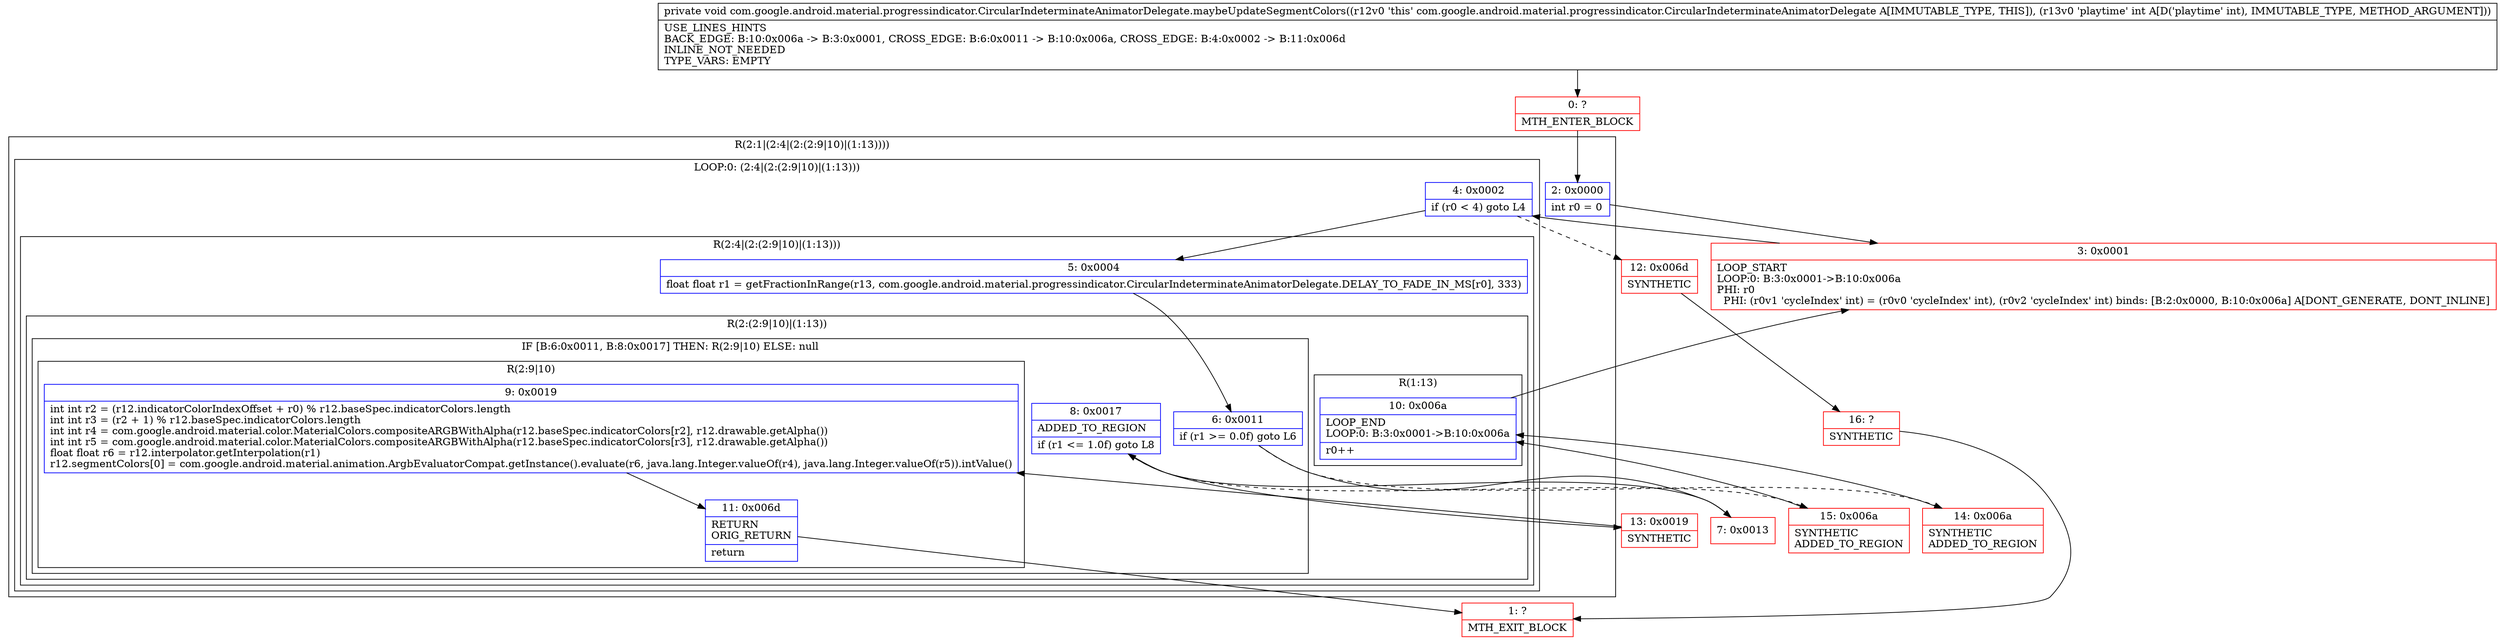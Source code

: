 digraph "CFG forcom.google.android.material.progressindicator.CircularIndeterminateAnimatorDelegate.maybeUpdateSegmentColors(I)V" {
subgraph cluster_Region_1078955871 {
label = "R(2:1|(2:4|(2:(2:9|10)|(1:13))))";
node [shape=record,color=blue];
Node_2 [shape=record,label="{2\:\ 0x0000|int r0 = 0\l}"];
subgraph cluster_LoopRegion_1661625213 {
label = "LOOP:0: (2:4|(2:(2:9|10)|(1:13)))";
node [shape=record,color=blue];
Node_4 [shape=record,label="{4\:\ 0x0002|if (r0 \< 4) goto L4\l}"];
subgraph cluster_Region_530068213 {
label = "R(2:4|(2:(2:9|10)|(1:13)))";
node [shape=record,color=blue];
Node_5 [shape=record,label="{5\:\ 0x0004|float float r1 = getFractionInRange(r13, com.google.android.material.progressindicator.CircularIndeterminateAnimatorDelegate.DELAY_TO_FADE_IN_MS[r0], 333)\l}"];
subgraph cluster_Region_1580004858 {
label = "R(2:(2:9|10)|(1:13))";
node [shape=record,color=blue];
subgraph cluster_IfRegion_321973674 {
label = "IF [B:6:0x0011, B:8:0x0017] THEN: R(2:9|10) ELSE: null";
node [shape=record,color=blue];
Node_6 [shape=record,label="{6\:\ 0x0011|if (r1 \>= 0.0f) goto L6\l}"];
Node_8 [shape=record,label="{8\:\ 0x0017|ADDED_TO_REGION\l|if (r1 \<= 1.0f) goto L8\l}"];
subgraph cluster_Region_596730670 {
label = "R(2:9|10)";
node [shape=record,color=blue];
Node_9 [shape=record,label="{9\:\ 0x0019|int int r2 = (r12.indicatorColorIndexOffset + r0) % r12.baseSpec.indicatorColors.length\lint int r3 = (r2 + 1) % r12.baseSpec.indicatorColors.length\lint int r4 = com.google.android.material.color.MaterialColors.compositeARGBWithAlpha(r12.baseSpec.indicatorColors[r2], r12.drawable.getAlpha())\lint int r5 = com.google.android.material.color.MaterialColors.compositeARGBWithAlpha(r12.baseSpec.indicatorColors[r3], r12.drawable.getAlpha())\lfloat float r6 = r12.interpolator.getInterpolation(r1)\lr12.segmentColors[0] = com.google.android.material.animation.ArgbEvaluatorCompat.getInstance().evaluate(r6, java.lang.Integer.valueOf(r4), java.lang.Integer.valueOf(r5)).intValue()\l}"];
Node_11 [shape=record,label="{11\:\ 0x006d|RETURN\lORIG_RETURN\l|return\l}"];
}
}
subgraph cluster_Region_836316499 {
label = "R(1:13)";
node [shape=record,color=blue];
Node_10 [shape=record,label="{10\:\ 0x006a|LOOP_END\lLOOP:0: B:3:0x0001\-\>B:10:0x006a\l|r0++\l}"];
}
}
}
}
}
Node_0 [shape=record,color=red,label="{0\:\ ?|MTH_ENTER_BLOCK\l}"];
Node_3 [shape=record,color=red,label="{3\:\ 0x0001|LOOP_START\lLOOP:0: B:3:0x0001\-\>B:10:0x006a\lPHI: r0 \l  PHI: (r0v1 'cycleIndex' int) = (r0v0 'cycleIndex' int), (r0v2 'cycleIndex' int) binds: [B:2:0x0000, B:10:0x006a] A[DONT_GENERATE, DONT_INLINE]\l}"];
Node_7 [shape=record,color=red,label="{7\:\ 0x0013}"];
Node_13 [shape=record,color=red,label="{13\:\ 0x0019|SYNTHETIC\l}"];
Node_1 [shape=record,color=red,label="{1\:\ ?|MTH_EXIT_BLOCK\l}"];
Node_15 [shape=record,color=red,label="{15\:\ 0x006a|SYNTHETIC\lADDED_TO_REGION\l}"];
Node_14 [shape=record,color=red,label="{14\:\ 0x006a|SYNTHETIC\lADDED_TO_REGION\l}"];
Node_12 [shape=record,color=red,label="{12\:\ 0x006d|SYNTHETIC\l}"];
Node_16 [shape=record,color=red,label="{16\:\ ?|SYNTHETIC\l}"];
MethodNode[shape=record,label="{private void com.google.android.material.progressindicator.CircularIndeterminateAnimatorDelegate.maybeUpdateSegmentColors((r12v0 'this' com.google.android.material.progressindicator.CircularIndeterminateAnimatorDelegate A[IMMUTABLE_TYPE, THIS]), (r13v0 'playtime' int A[D('playtime' int), IMMUTABLE_TYPE, METHOD_ARGUMENT]))  | USE_LINES_HINTS\lBACK_EDGE: B:10:0x006a \-\> B:3:0x0001, CROSS_EDGE: B:6:0x0011 \-\> B:10:0x006a, CROSS_EDGE: B:4:0x0002 \-\> B:11:0x006d\lINLINE_NOT_NEEDED\lTYPE_VARS: EMPTY\l}"];
MethodNode -> Node_0;Node_2 -> Node_3;
Node_4 -> Node_5;
Node_4 -> Node_12[style=dashed];
Node_5 -> Node_6;
Node_6 -> Node_7;
Node_6 -> Node_14[style=dashed];
Node_8 -> Node_13;
Node_8 -> Node_15[style=dashed];
Node_9 -> Node_11;
Node_11 -> Node_1;
Node_10 -> Node_3;
Node_0 -> Node_2;
Node_3 -> Node_4;
Node_7 -> Node_8;
Node_13 -> Node_9;
Node_15 -> Node_10;
Node_14 -> Node_10;
Node_12 -> Node_16;
Node_16 -> Node_1;
}

